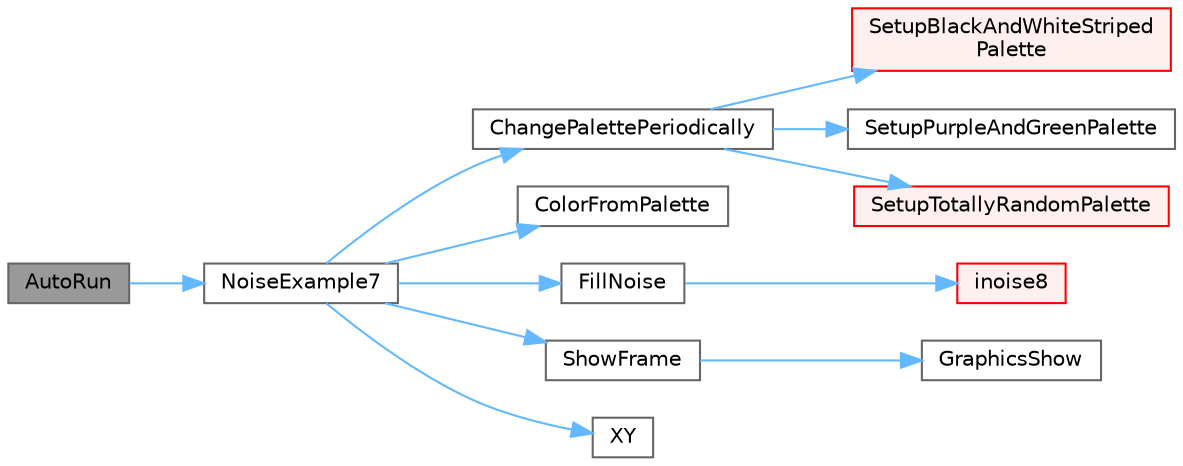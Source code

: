 digraph "AutoRun"
{
 // INTERACTIVE_SVG=YES
 // LATEX_PDF_SIZE
  bgcolor="transparent";
  edge [fontname=Helvetica,fontsize=10,labelfontname=Helvetica,labelfontsize=10];
  node [fontname=Helvetica,fontsize=10,shape=box,height=0.2,width=0.4];
  rankdir="LR";
  Node1 [id="Node000001",label="AutoRun",height=0.2,width=0.4,color="gray40", fillcolor="grey60", style="filled", fontcolor="black",tooltip=" "];
  Node1 -> Node2 [id="edge1_Node000001_Node000002",color="steelblue1",style="solid",tooltip=" "];
  Node2 [id="Node000002",label="NoiseExample7",height=0.2,width=0.4,color="grey40", fillcolor="white", style="filled",URL="$d6/d43/funky_8cpp_ad9d5e765486223d6ec3c0d0083dff61f.html#ad9d5e765486223d6ec3c0d0083dff61f",tooltip=" "];
  Node2 -> Node3 [id="edge2_Node000002_Node000003",color="steelblue1",style="solid",tooltip=" "];
  Node3 [id="Node000003",label="ChangePalettePeriodically",height=0.2,width=0.4,color="grey40", fillcolor="white", style="filled",URL="$d6/d43/funky_8cpp_a50c2e0f8c7120112ab44db6f47400021.html#a50c2e0f8c7120112ab44db6f47400021",tooltip=" "];
  Node3 -> Node4 [id="edge3_Node000003_Node000004",color="steelblue1",style="solid",tooltip=" "];
  Node4 [id="Node000004",label="SetupBlackAndWhiteStriped\lPalette",height=0.2,width=0.4,color="red", fillcolor="#FFF0F0", style="filled",URL="$d6/d43/funky_8cpp_afea43f4d537a50569a537b9fa2bc2f26.html#afea43f4d537a50569a537b9fa2bc2f26",tooltip=" "];
  Node3 -> Node6 [id="edge4_Node000003_Node000006",color="steelblue1",style="solid",tooltip=" "];
  Node6 [id="Node000006",label="SetupPurpleAndGreenPalette",height=0.2,width=0.4,color="grey40", fillcolor="white", style="filled",URL="$d6/d43/funky_8cpp_aea1a93f40934fd32c715042e04540d46.html#aea1a93f40934fd32c715042e04540d46",tooltip=" "];
  Node3 -> Node7 [id="edge5_Node000003_Node000007",color="steelblue1",style="solid",tooltip=" "];
  Node7 [id="Node000007",label="SetupTotallyRandomPalette",height=0.2,width=0.4,color="red", fillcolor="#FFF0F0", style="filled",URL="$d6/d43/funky_8cpp_a0341f9e24549d5cbf47ce7c13eae9028.html#a0341f9e24549d5cbf47ce7c13eae9028",tooltip=" "];
  Node2 -> Node9 [id="edge6_Node000002_Node000009",color="steelblue1",style="solid",tooltip=" "];
  Node9 [id="Node000009",label="ColorFromPalette",height=0.2,width=0.4,color="grey40", fillcolor="white", style="filled",URL="$d1/dfb/colorutils_8h_a74e1895d1234ab29fef4458532e91090.html#a74e1895d1234ab29fef4458532e91090",tooltip=" "];
  Node2 -> Node10 [id="edge7_Node000002_Node000010",color="steelblue1",style="solid",tooltip=" "];
  Node10 [id="Node000010",label="FillNoise",height=0.2,width=0.4,color="grey40", fillcolor="white", style="filled",URL="$d6/d43/funky_8cpp_ad75910933b9f979e883c13b78798580b.html#ad75910933b9f979e883c13b78798580b",tooltip=" "];
  Node10 -> Node11 [id="edge8_Node000010_Node000011",color="steelblue1",style="solid",tooltip=" "];
  Node11 [id="Node000011",label="inoise8",height=0.2,width=0.4,color="red", fillcolor="#FFF0F0", style="filled",URL="$d8/df9/group___noise_generation_gaa521ccca6038d7b5e881fe2e8f35d3bc.html#gaa521ccca6038d7b5e881fe2e8f35d3bc",tooltip="8-Bit, fixed point implementation of Perlin's noise."];
  Node2 -> Node19 [id="edge9_Node000002_Node000019",color="steelblue1",style="solid",tooltip=" "];
  Node19 [id="Node000019",label="ShowFrame",height=0.2,width=0.4,color="grey40", fillcolor="white", style="filled",URL="$d6/d43/funky_8cpp_ad6d911a3ab6bc1ecf4eb45713d86895b.html#ad6d911a3ab6bc1ecf4eb45713d86895b",tooltip=" "];
  Node19 -> Node20 [id="edge10_Node000019_Node000020",color="steelblue1",style="solid",tooltip=" "];
  Node20 [id="Node000020",label="GraphicsShow",height=0.2,width=0.4,color="grey40", fillcolor="white", style="filled",URL="$de/da1/gfx_8cpp_ad896a9713e06cf986a48d1e652b5e445.html#ad896a9713e06cf986a48d1e652b5e445",tooltip=" "];
  Node2 -> Node21 [id="edge11_Node000002_Node000021",color="steelblue1",style="solid",tooltip=" "];
  Node21 [id="Node000021",label="XY",height=0.2,width=0.4,color="grey40", fillcolor="white", style="filled",URL="$d6/d43/funky_8cpp_a1588dd85b5eadaa062cf10ab251f486f.html#a1588dd85b5eadaa062cf10ab251f486f",tooltip=" "];
}
